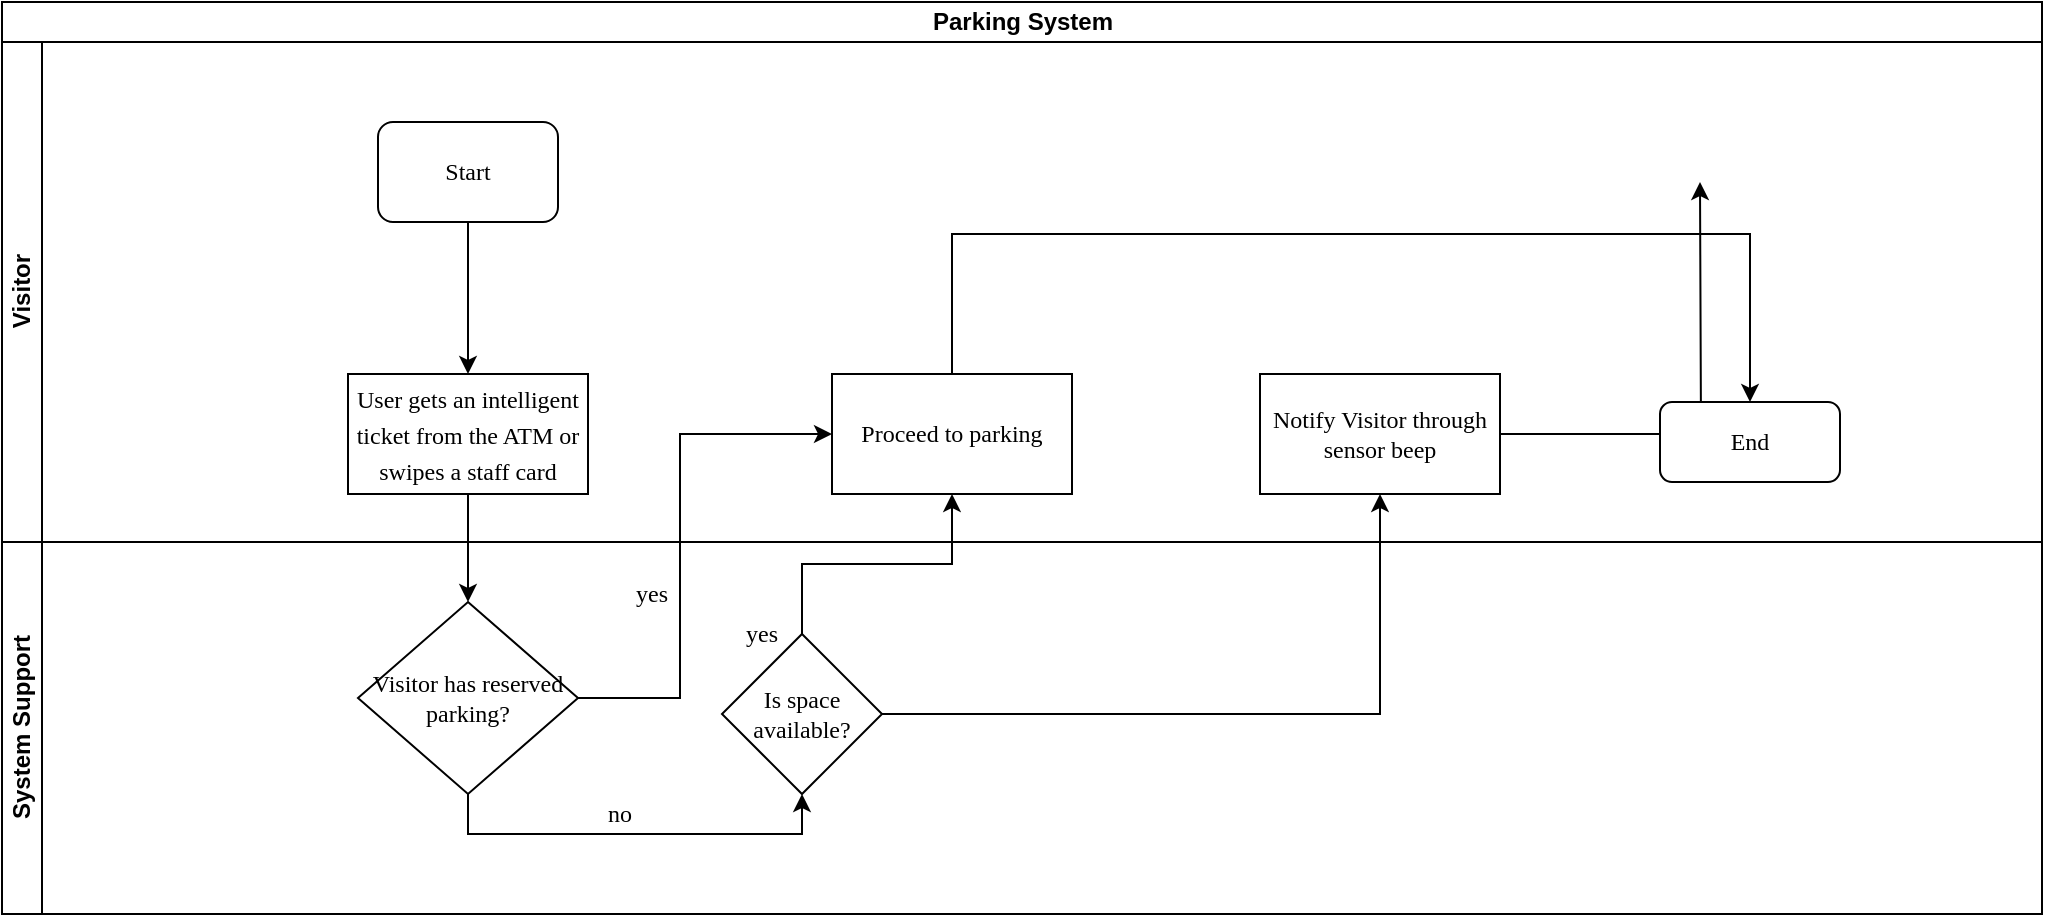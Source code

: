 <mxfile version="13.7.7" type="github">
  <diagram id="3C6ACQQHesN2s_W3LlT6" name="Page-1">
    <mxGraphModel dx="910" dy="487" grid="1" gridSize="10" guides="1" tooltips="1" connect="1" arrows="1" fold="1" page="1" pageScale="1" pageWidth="1169" pageHeight="827" math="0" shadow="0">
      <root>
        <mxCell id="0" />
        <mxCell id="1" parent="0" />
        <mxCell id="mWzmDmBHzAwZXGDcWGLa-41" value="" style="edgeStyle=orthogonalEdgeStyle;rounded=0;orthogonalLoop=1;jettySize=auto;html=1;" edge="1" parent="1" source="mWzmDmBHzAwZXGDcWGLa-38">
          <mxGeometry relative="1" as="geometry">
            <mxPoint x="939" y="120" as="targetPoint" />
          </mxGeometry>
        </mxCell>
        <mxCell id="mWzmDmBHzAwZXGDcWGLa-13" value="Parking System" style="swimlane;html=1;childLayout=stackLayout;resizeParent=1;resizeParentMax=0;horizontal=1;startSize=20;horizontalStack=0;" vertex="1" parent="1">
          <mxGeometry x="90" y="30" width="1020" height="456" as="geometry" />
        </mxCell>
        <mxCell id="mWzmDmBHzAwZXGDcWGLa-14" value="Visitor" style="swimlane;html=1;startSize=20;horizontal=0;" vertex="1" parent="mWzmDmBHzAwZXGDcWGLa-13">
          <mxGeometry y="20" width="1020" height="250" as="geometry" />
        </mxCell>
        <mxCell id="mWzmDmBHzAwZXGDcWGLa-17" value="&lt;font face=&quot;Times New Roman&quot;&gt;Start&lt;/font&gt;" style="rounded=1;whiteSpace=wrap;html=1;" vertex="1" parent="mWzmDmBHzAwZXGDcWGLa-14">
          <mxGeometry x="188" y="40" width="90" height="50" as="geometry" />
        </mxCell>
        <mxCell id="mWzmDmBHzAwZXGDcWGLa-20" value="&lt;p class=&quot;western&quot; style=&quot;line-height: 150%&quot; lang=&quot;en-GB&quot;&gt;&lt;font face=&quot;Times New Roman&quot;&gt;User gets an intelligent ticket from the ATM or swipes a staff card&lt;/font&gt;&lt;/p&gt;" style="rounded=0;whiteSpace=wrap;html=1;align=center;" vertex="1" parent="mWzmDmBHzAwZXGDcWGLa-14">
          <mxGeometry x="173" y="166" width="120" height="60" as="geometry" />
        </mxCell>
        <mxCell id="mWzmDmBHzAwZXGDcWGLa-19" value="" style="edgeStyle=orthogonalEdgeStyle;rounded=0;orthogonalLoop=1;jettySize=auto;html=1;entryX=0.5;entryY=0;entryDx=0;entryDy=0;" edge="1" parent="mWzmDmBHzAwZXGDcWGLa-14" source="mWzmDmBHzAwZXGDcWGLa-17" target="mWzmDmBHzAwZXGDcWGLa-20">
          <mxGeometry relative="1" as="geometry">
            <mxPoint x="233" y="170" as="targetPoint" />
          </mxGeometry>
        </mxCell>
        <mxCell id="mWzmDmBHzAwZXGDcWGLa-23" value="&lt;font face=&quot;Times New Roman&quot;&gt;Proceed to parking&lt;/font&gt;" style="whiteSpace=wrap;html=1;rounded=0;" vertex="1" parent="mWzmDmBHzAwZXGDcWGLa-14">
          <mxGeometry x="415" y="166" width="120" height="60" as="geometry" />
        </mxCell>
        <mxCell id="mWzmDmBHzAwZXGDcWGLa-38" value="&lt;font&gt;Notify Visitor through sensor beep&lt;/font&gt;" style="whiteSpace=wrap;html=1;rounded=0;fontFamily=Times New Roman;" vertex="1" parent="mWzmDmBHzAwZXGDcWGLa-14">
          <mxGeometry x="629" y="166" width="120" height="60" as="geometry" />
        </mxCell>
        <mxCell id="mWzmDmBHzAwZXGDcWGLa-42" value="End" style="rounded=1;whiteSpace=wrap;html=1;align=center;fontFamily=Times New Roman;" vertex="1" parent="mWzmDmBHzAwZXGDcWGLa-14">
          <mxGeometry x="829" y="180" width="90" height="40" as="geometry" />
        </mxCell>
        <mxCell id="mWzmDmBHzAwZXGDcWGLa-44" value="" style="edgeStyle=orthogonalEdgeStyle;rounded=0;orthogonalLoop=1;jettySize=auto;html=1;entryX=0.5;entryY=0;entryDx=0;entryDy=0;" edge="1" parent="mWzmDmBHzAwZXGDcWGLa-14" source="mWzmDmBHzAwZXGDcWGLa-23" target="mWzmDmBHzAwZXGDcWGLa-42">
          <mxGeometry relative="1" as="geometry">
            <mxPoint x="475" y="96" as="targetPoint" />
            <Array as="points">
              <mxPoint x="475" y="96" />
              <mxPoint x="874" y="96" />
            </Array>
          </mxGeometry>
        </mxCell>
        <mxCell id="mWzmDmBHzAwZXGDcWGLa-15" value="System Support" style="swimlane;html=1;startSize=20;horizontal=0;" vertex="1" parent="mWzmDmBHzAwZXGDcWGLa-13">
          <mxGeometry y="270" width="1020" height="186" as="geometry" />
        </mxCell>
        <mxCell id="mWzmDmBHzAwZXGDcWGLa-25" value="yes" style="text;html=1;strokeColor=none;fillColor=none;align=center;verticalAlign=middle;whiteSpace=wrap;rounded=0;fontFamily=Times New Roman;" vertex="1" parent="mWzmDmBHzAwZXGDcWGLa-15">
          <mxGeometry x="360" y="36" width="40" height="20" as="geometry" />
        </mxCell>
        <mxCell id="mWzmDmBHzAwZXGDcWGLa-21" value="&lt;font&gt;Is space available?&lt;/font&gt;" style="rhombus;whiteSpace=wrap;html=1;rounded=0;fontFamily=Times New Roman;" vertex="1" parent="mWzmDmBHzAwZXGDcWGLa-15">
          <mxGeometry x="360" y="46" width="80" height="80" as="geometry" />
        </mxCell>
        <mxCell id="mWzmDmBHzAwZXGDcWGLa-30" value="&lt;font face=&quot;Times New Roman&quot;&gt;Visitor has reserved parking?&lt;/font&gt;" style="rhombus;whiteSpace=wrap;html=1;rounded=0;" vertex="1" parent="mWzmDmBHzAwZXGDcWGLa-15">
          <mxGeometry x="178" y="30" width="110" height="96" as="geometry" />
        </mxCell>
        <mxCell id="mWzmDmBHzAwZXGDcWGLa-34" value="yes" style="text;html=1;strokeColor=none;fillColor=none;align=center;verticalAlign=middle;whiteSpace=wrap;rounded=0;fontFamily=Times New Roman;" vertex="1" parent="mWzmDmBHzAwZXGDcWGLa-15">
          <mxGeometry x="305" y="16" width="40" height="20" as="geometry" />
        </mxCell>
        <mxCell id="mWzmDmBHzAwZXGDcWGLa-36" value="" style="edgeStyle=orthogonalEdgeStyle;rounded=0;orthogonalLoop=1;jettySize=auto;html=1;entryX=0.5;entryY=1;entryDx=0;entryDy=0;" edge="1" parent="mWzmDmBHzAwZXGDcWGLa-15" source="mWzmDmBHzAwZXGDcWGLa-30" target="mWzmDmBHzAwZXGDcWGLa-21">
          <mxGeometry relative="1" as="geometry">
            <mxPoint x="233" y="214" as="targetPoint" />
            <Array as="points">
              <mxPoint x="233" y="146" />
              <mxPoint x="400" y="146" />
            </Array>
          </mxGeometry>
        </mxCell>
        <mxCell id="mWzmDmBHzAwZXGDcWGLa-37" value="&lt;font face=&quot;Times New Roman&quot;&gt;no&lt;/font&gt;" style="text;html=1;strokeColor=none;fillColor=none;align=center;verticalAlign=middle;whiteSpace=wrap;rounded=0;" vertex="1" parent="mWzmDmBHzAwZXGDcWGLa-15">
          <mxGeometry x="289" y="126" width="40" height="20" as="geometry" />
        </mxCell>
        <mxCell id="mWzmDmBHzAwZXGDcWGLa-24" value="" style="edgeStyle=orthogonalEdgeStyle;rounded=0;orthogonalLoop=1;jettySize=auto;html=1;" edge="1" parent="mWzmDmBHzAwZXGDcWGLa-13" source="mWzmDmBHzAwZXGDcWGLa-21" target="mWzmDmBHzAwZXGDcWGLa-23">
          <mxGeometry relative="1" as="geometry" />
        </mxCell>
        <mxCell id="mWzmDmBHzAwZXGDcWGLa-31" value="" style="edgeStyle=orthogonalEdgeStyle;rounded=0;orthogonalLoop=1;jettySize=auto;html=1;" edge="1" parent="mWzmDmBHzAwZXGDcWGLa-13" source="mWzmDmBHzAwZXGDcWGLa-20" target="mWzmDmBHzAwZXGDcWGLa-30">
          <mxGeometry relative="1" as="geometry" />
        </mxCell>
        <mxCell id="mWzmDmBHzAwZXGDcWGLa-33" value="" style="edgeStyle=orthogonalEdgeStyle;rounded=0;orthogonalLoop=1;jettySize=auto;html=1;entryX=0;entryY=0.5;entryDx=0;entryDy=0;" edge="1" parent="mWzmDmBHzAwZXGDcWGLa-13" source="mWzmDmBHzAwZXGDcWGLa-30" target="mWzmDmBHzAwZXGDcWGLa-23">
          <mxGeometry relative="1" as="geometry">
            <mxPoint x="333" y="356" as="targetPoint" />
            <Array as="points">
              <mxPoint x="339" y="348" />
              <mxPoint x="339" y="216" />
            </Array>
          </mxGeometry>
        </mxCell>
        <mxCell id="mWzmDmBHzAwZXGDcWGLa-39" value="" style="edgeStyle=orthogonalEdgeStyle;rounded=0;orthogonalLoop=1;jettySize=auto;html=1;" edge="1" parent="mWzmDmBHzAwZXGDcWGLa-13" source="mWzmDmBHzAwZXGDcWGLa-21" target="mWzmDmBHzAwZXGDcWGLa-38">
          <mxGeometry relative="1" as="geometry" />
        </mxCell>
      </root>
    </mxGraphModel>
  </diagram>
</mxfile>
